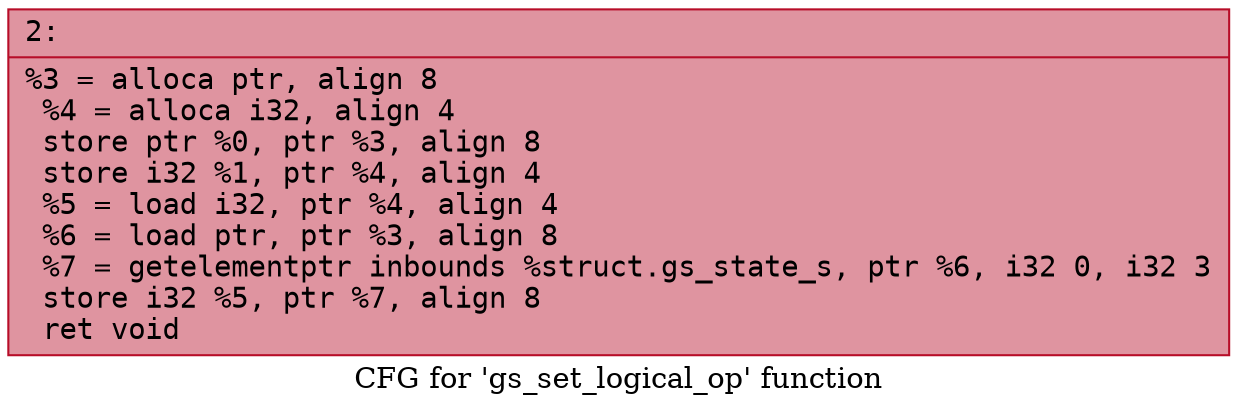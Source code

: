 digraph "CFG for 'gs_set_logical_op' function" {
	label="CFG for 'gs_set_logical_op' function";

	Node0x600001ac2760 [shape=record,color="#b70d28ff", style=filled, fillcolor="#b70d2870" fontname="Courier",label="{2:\l|  %3 = alloca ptr, align 8\l  %4 = alloca i32, align 4\l  store ptr %0, ptr %3, align 8\l  store i32 %1, ptr %4, align 4\l  %5 = load i32, ptr %4, align 4\l  %6 = load ptr, ptr %3, align 8\l  %7 = getelementptr inbounds %struct.gs_state_s, ptr %6, i32 0, i32 3\l  store i32 %5, ptr %7, align 8\l  ret void\l}"];
}
